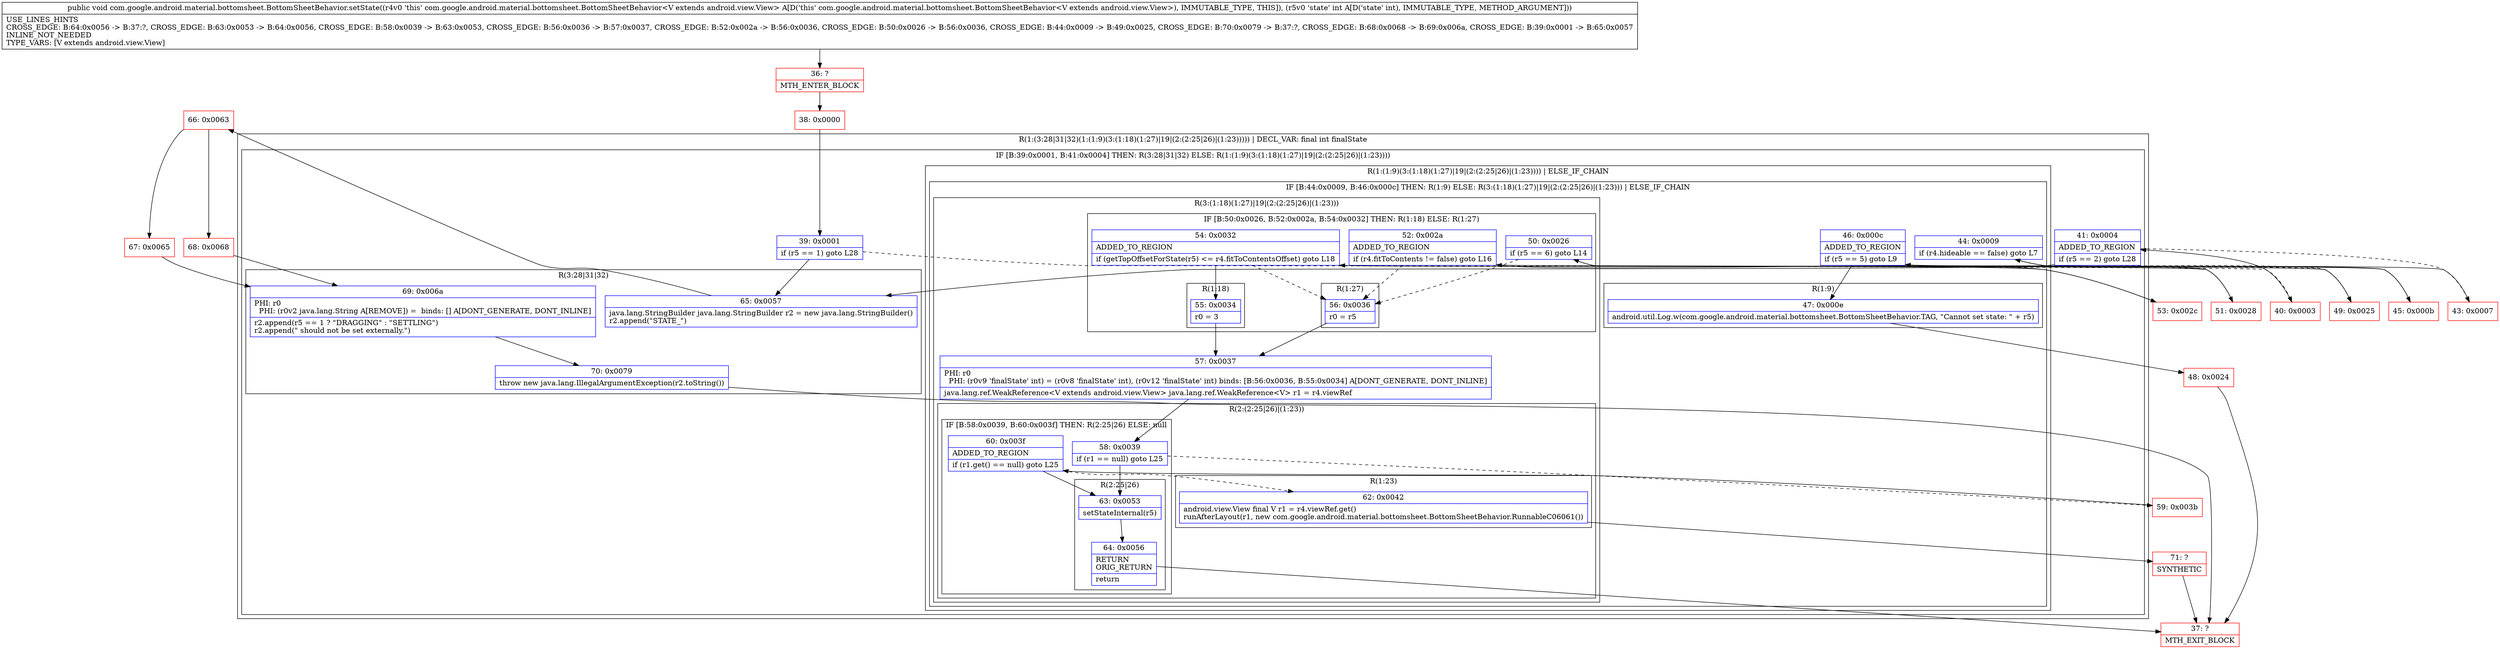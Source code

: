 digraph "CFG forcom.google.android.material.bottomsheet.BottomSheetBehavior.setState(I)V" {
subgraph cluster_Region_2039654989 {
label = "R(1:(3:28|31|32)(1:(1:9)(3:(1:18)(1:27)|19|(2:(2:25|26)|(1:23))))) | DECL_VAR: final int finalState\l";
node [shape=record,color=blue];
subgraph cluster_IfRegion_1470004445 {
label = "IF [B:39:0x0001, B:41:0x0004] THEN: R(3:28|31|32) ELSE: R(1:(1:9)(3:(1:18)(1:27)|19|(2:(2:25|26)|(1:23))))";
node [shape=record,color=blue];
Node_39 [shape=record,label="{39\:\ 0x0001|if (r5 == 1) goto L28\l}"];
Node_41 [shape=record,label="{41\:\ 0x0004|ADDED_TO_REGION\l|if (r5 == 2) goto L28\l}"];
subgraph cluster_Region_813853550 {
label = "R(3:28|31|32)";
node [shape=record,color=blue];
Node_65 [shape=record,label="{65\:\ 0x0057|java.lang.StringBuilder java.lang.StringBuilder r2 = new java.lang.StringBuilder()\lr2.append(\"STATE_\")\l}"];
Node_69 [shape=record,label="{69\:\ 0x006a|PHI: r0 \l  PHI: (r0v2 java.lang.String A[REMOVE]) =  binds: [] A[DONT_GENERATE, DONT_INLINE]\l|r2.append(r5 == 1 ? \"DRAGGING\" : \"SETTLING\")\lr2.append(\" should not be set externally.\")\l}"];
Node_70 [shape=record,label="{70\:\ 0x0079|throw new java.lang.IllegalArgumentException(r2.toString())\l}"];
}
subgraph cluster_Region_980543681 {
label = "R(1:(1:9)(3:(1:18)(1:27)|19|(2:(2:25|26)|(1:23)))) | ELSE_IF_CHAIN\l";
node [shape=record,color=blue];
subgraph cluster_IfRegion_744310055 {
label = "IF [B:44:0x0009, B:46:0x000c] THEN: R(1:9) ELSE: R(3:(1:18)(1:27)|19|(2:(2:25|26)|(1:23))) | ELSE_IF_CHAIN\l";
node [shape=record,color=blue];
Node_44 [shape=record,label="{44\:\ 0x0009|if (r4.hideable == false) goto L7\l}"];
Node_46 [shape=record,label="{46\:\ 0x000c|ADDED_TO_REGION\l|if (r5 == 5) goto L9\l}"];
subgraph cluster_Region_1089552931 {
label = "R(1:9)";
node [shape=record,color=blue];
Node_47 [shape=record,label="{47\:\ 0x000e|android.util.Log.w(com.google.android.material.bottomsheet.BottomSheetBehavior.TAG, \"Cannot set state: \" + r5)\l}"];
}
subgraph cluster_Region_579734911 {
label = "R(3:(1:18)(1:27)|19|(2:(2:25|26)|(1:23)))";
node [shape=record,color=blue];
subgraph cluster_IfRegion_1680713332 {
label = "IF [B:50:0x0026, B:52:0x002a, B:54:0x0032] THEN: R(1:18) ELSE: R(1:27)";
node [shape=record,color=blue];
Node_50 [shape=record,label="{50\:\ 0x0026|if (r5 == 6) goto L14\l}"];
Node_52 [shape=record,label="{52\:\ 0x002a|ADDED_TO_REGION\l|if (r4.fitToContents != false) goto L16\l}"];
Node_54 [shape=record,label="{54\:\ 0x0032|ADDED_TO_REGION\l|if (getTopOffsetForState(r5) \<= r4.fitToContentsOffset) goto L18\l}"];
subgraph cluster_Region_1095118450 {
label = "R(1:18)";
node [shape=record,color=blue];
Node_55 [shape=record,label="{55\:\ 0x0034|r0 = 3\l}"];
}
subgraph cluster_Region_748802620 {
label = "R(1:27)";
node [shape=record,color=blue];
Node_56 [shape=record,label="{56\:\ 0x0036|r0 = r5\l}"];
}
}
Node_57 [shape=record,label="{57\:\ 0x0037|PHI: r0 \l  PHI: (r0v9 'finalState' int) = (r0v8 'finalState' int), (r0v12 'finalState' int) binds: [B:56:0x0036, B:55:0x0034] A[DONT_GENERATE, DONT_INLINE]\l|java.lang.ref.WeakReference\<V extends android.view.View\> java.lang.ref.WeakReference\<V\> r1 = r4.viewRef\l}"];
subgraph cluster_Region_1370451408 {
label = "R(2:(2:25|26)|(1:23))";
node [shape=record,color=blue];
subgraph cluster_IfRegion_32824155 {
label = "IF [B:58:0x0039, B:60:0x003f] THEN: R(2:25|26) ELSE: null";
node [shape=record,color=blue];
Node_58 [shape=record,label="{58\:\ 0x0039|if (r1 == null) goto L25\l}"];
Node_60 [shape=record,label="{60\:\ 0x003f|ADDED_TO_REGION\l|if (r1.get() == null) goto L25\l}"];
subgraph cluster_Region_387804863 {
label = "R(2:25|26)";
node [shape=record,color=blue];
Node_63 [shape=record,label="{63\:\ 0x0053|setStateInternal(r5)\l}"];
Node_64 [shape=record,label="{64\:\ 0x0056|RETURN\lORIG_RETURN\l|return\l}"];
}
}
subgraph cluster_Region_593942891 {
label = "R(1:23)";
node [shape=record,color=blue];
Node_62 [shape=record,label="{62\:\ 0x0042|android.view.View final V r1 = r4.viewRef.get()\lrunAfterLayout(r1, new com.google.android.material.bottomsheet.BottomSheetBehavior.RunnableC06061())\l}"];
}
}
}
}
}
}
}
Node_36 [shape=record,color=red,label="{36\:\ ?|MTH_ENTER_BLOCK\l}"];
Node_38 [shape=record,color=red,label="{38\:\ 0x0000}"];
Node_40 [shape=record,color=red,label="{40\:\ 0x0003}"];
Node_43 [shape=record,color=red,label="{43\:\ 0x0007}"];
Node_45 [shape=record,color=red,label="{45\:\ 0x000b}"];
Node_48 [shape=record,color=red,label="{48\:\ 0x0024}"];
Node_37 [shape=record,color=red,label="{37\:\ ?|MTH_EXIT_BLOCK\l}"];
Node_49 [shape=record,color=red,label="{49\:\ 0x0025}"];
Node_51 [shape=record,color=red,label="{51\:\ 0x0028}"];
Node_53 [shape=record,color=red,label="{53\:\ 0x002c}"];
Node_59 [shape=record,color=red,label="{59\:\ 0x003b}"];
Node_71 [shape=record,color=red,label="{71\:\ ?|SYNTHETIC\l}"];
Node_66 [shape=record,color=red,label="{66\:\ 0x0063}"];
Node_67 [shape=record,color=red,label="{67\:\ 0x0065}"];
Node_68 [shape=record,color=red,label="{68\:\ 0x0068}"];
MethodNode[shape=record,label="{public void com.google.android.material.bottomsheet.BottomSheetBehavior.setState((r4v0 'this' com.google.android.material.bottomsheet.BottomSheetBehavior\<V extends android.view.View\> A[D('this' com.google.android.material.bottomsheet.BottomSheetBehavior\<V extends android.view.View\>), IMMUTABLE_TYPE, THIS]), (r5v0 'state' int A[D('state' int), IMMUTABLE_TYPE, METHOD_ARGUMENT]))  | USE_LINES_HINTS\lCROSS_EDGE: B:64:0x0056 \-\> B:37:?, CROSS_EDGE: B:63:0x0053 \-\> B:64:0x0056, CROSS_EDGE: B:58:0x0039 \-\> B:63:0x0053, CROSS_EDGE: B:56:0x0036 \-\> B:57:0x0037, CROSS_EDGE: B:52:0x002a \-\> B:56:0x0036, CROSS_EDGE: B:50:0x0026 \-\> B:56:0x0036, CROSS_EDGE: B:44:0x0009 \-\> B:49:0x0025, CROSS_EDGE: B:70:0x0079 \-\> B:37:?, CROSS_EDGE: B:68:0x0068 \-\> B:69:0x006a, CROSS_EDGE: B:39:0x0001 \-\> B:65:0x0057\lINLINE_NOT_NEEDED\lTYPE_VARS: [V extends android.view.View]\l}"];
MethodNode -> Node_36;Node_39 -> Node_40[style=dashed];
Node_39 -> Node_65;
Node_41 -> Node_43[style=dashed];
Node_41 -> Node_65;
Node_65 -> Node_66;
Node_69 -> Node_70;
Node_70 -> Node_37;
Node_44 -> Node_45;
Node_44 -> Node_49[style=dashed];
Node_46 -> Node_47;
Node_46 -> Node_49[style=dashed];
Node_47 -> Node_48;
Node_50 -> Node_51;
Node_50 -> Node_56[style=dashed];
Node_52 -> Node_53;
Node_52 -> Node_56[style=dashed];
Node_54 -> Node_55;
Node_54 -> Node_56[style=dashed];
Node_55 -> Node_57;
Node_56 -> Node_57;
Node_57 -> Node_58;
Node_58 -> Node_59[style=dashed];
Node_58 -> Node_63;
Node_60 -> Node_62[style=dashed];
Node_60 -> Node_63;
Node_63 -> Node_64;
Node_64 -> Node_37;
Node_62 -> Node_71;
Node_36 -> Node_38;
Node_38 -> Node_39;
Node_40 -> Node_41;
Node_43 -> Node_44;
Node_45 -> Node_46;
Node_48 -> Node_37;
Node_49 -> Node_50;
Node_51 -> Node_52;
Node_53 -> Node_54;
Node_59 -> Node_60;
Node_71 -> Node_37;
Node_66 -> Node_67;
Node_66 -> Node_68;
Node_67 -> Node_69;
Node_68 -> Node_69;
}

